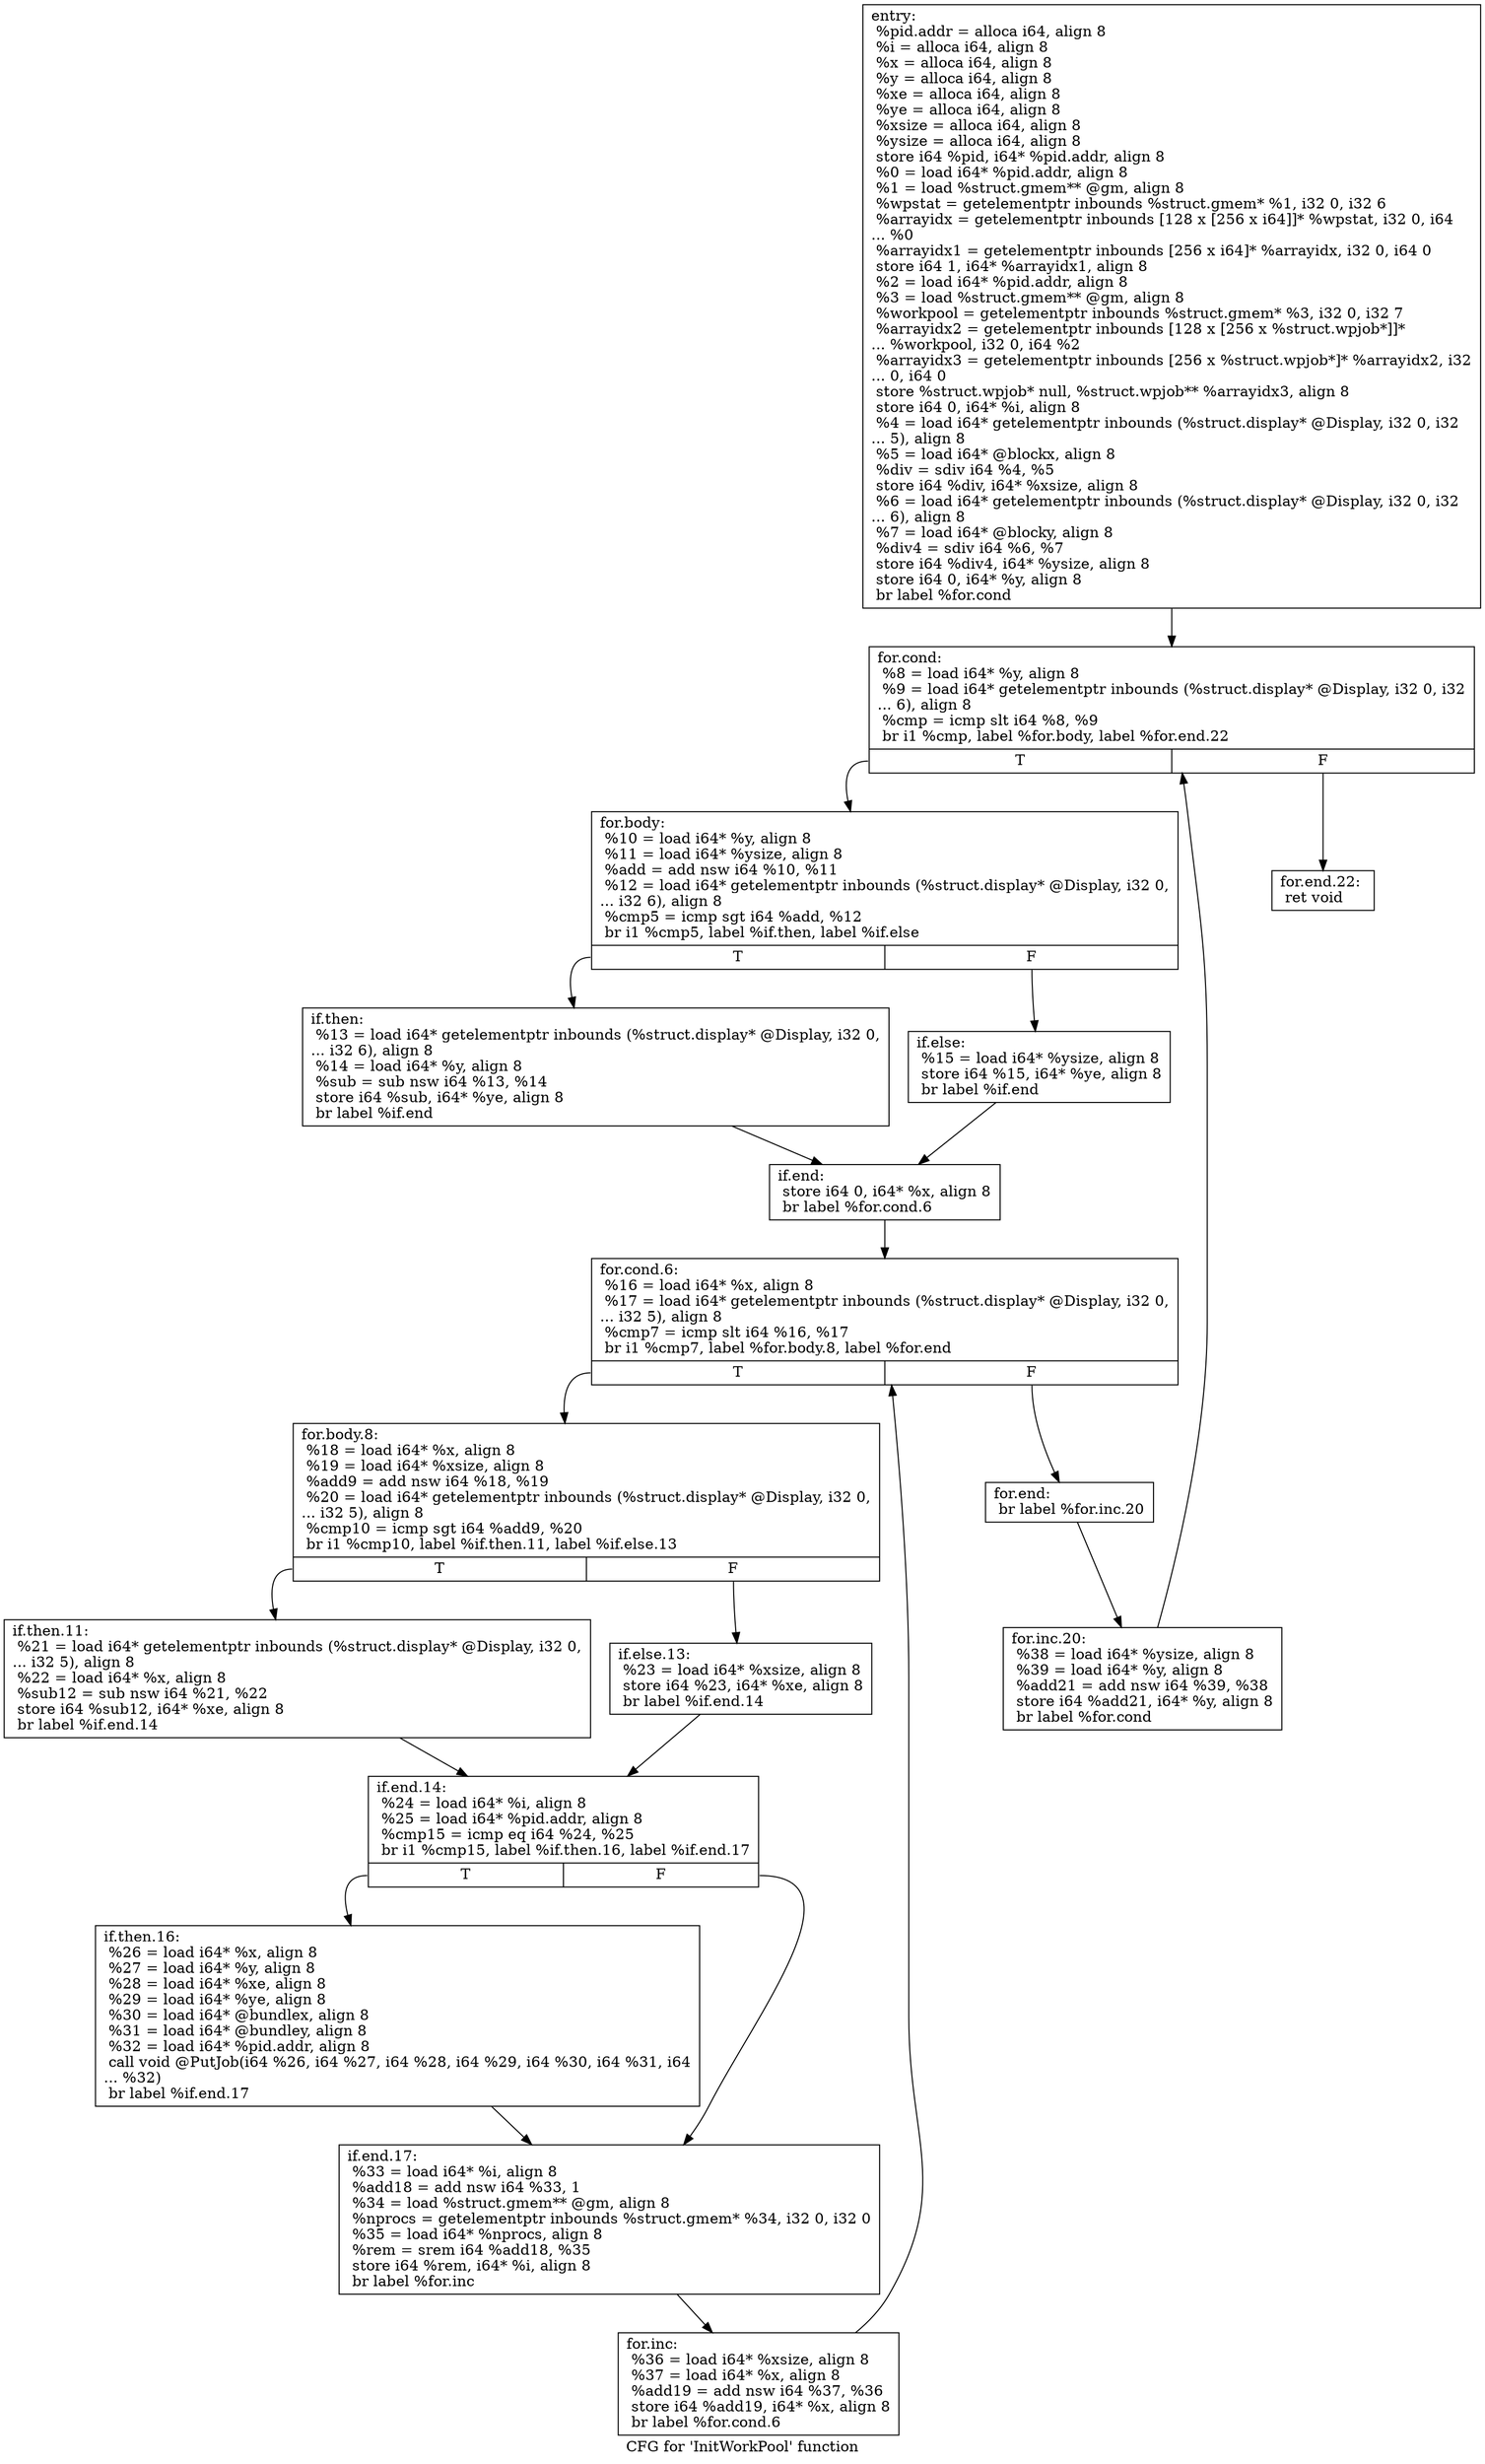 digraph "CFG for 'InitWorkPool' function" {
	label="CFG for 'InitWorkPool' function";

	Node0x60f0e20 [shape=record,label="{entry:\l  %pid.addr = alloca i64, align 8\l  %i = alloca i64, align 8\l  %x = alloca i64, align 8\l  %y = alloca i64, align 8\l  %xe = alloca i64, align 8\l  %ye = alloca i64, align 8\l  %xsize = alloca i64, align 8\l  %ysize = alloca i64, align 8\l  store i64 %pid, i64* %pid.addr, align 8\l  %0 = load i64* %pid.addr, align 8\l  %1 = load %struct.gmem** @gm, align 8\l  %wpstat = getelementptr inbounds %struct.gmem* %1, i32 0, i32 6\l  %arrayidx = getelementptr inbounds [128 x [256 x i64]]* %wpstat, i32 0, i64\l... %0\l  %arrayidx1 = getelementptr inbounds [256 x i64]* %arrayidx, i32 0, i64 0\l  store i64 1, i64* %arrayidx1, align 8\l  %2 = load i64* %pid.addr, align 8\l  %3 = load %struct.gmem** @gm, align 8\l  %workpool = getelementptr inbounds %struct.gmem* %3, i32 0, i32 7\l  %arrayidx2 = getelementptr inbounds [128 x [256 x %struct.wpjob*]]*\l... %workpool, i32 0, i64 %2\l  %arrayidx3 = getelementptr inbounds [256 x %struct.wpjob*]* %arrayidx2, i32\l... 0, i64 0\l  store %struct.wpjob* null, %struct.wpjob** %arrayidx3, align 8\l  store i64 0, i64* %i, align 8\l  %4 = load i64* getelementptr inbounds (%struct.display* @Display, i32 0, i32\l... 5), align 8\l  %5 = load i64* @blockx, align 8\l  %div = sdiv i64 %4, %5\l  store i64 %div, i64* %xsize, align 8\l  %6 = load i64* getelementptr inbounds (%struct.display* @Display, i32 0, i32\l... 6), align 8\l  %7 = load i64* @blocky, align 8\l  %div4 = sdiv i64 %6, %7\l  store i64 %div4, i64* %ysize, align 8\l  store i64 0, i64* %y, align 8\l  br label %for.cond\l}"];
	Node0x60f0e20 -> Node0x60f0e70;
	Node0x60f0e70 [shape=record,label="{for.cond:                                         \l  %8 = load i64* %y, align 8\l  %9 = load i64* getelementptr inbounds (%struct.display* @Display, i32 0, i32\l... 6), align 8\l  %cmp = icmp slt i64 %8, %9\l  br i1 %cmp, label %for.body, label %for.end.22\l|{<s0>T|<s1>F}}"];
	Node0x60f0e70:s0 -> Node0x60f0ec0;
	Node0x60f0e70:s1 -> Node0x60f1320;
	Node0x60f0ec0 [shape=record,label="{for.body:                                         \l  %10 = load i64* %y, align 8\l  %11 = load i64* %ysize, align 8\l  %add = add nsw i64 %10, %11\l  %12 = load i64* getelementptr inbounds (%struct.display* @Display, i32 0,\l... i32 6), align 8\l  %cmp5 = icmp sgt i64 %add, %12\l  br i1 %cmp5, label %if.then, label %if.else\l|{<s0>T|<s1>F}}"];
	Node0x60f0ec0:s0 -> Node0x60f0f10;
	Node0x60f0ec0:s1 -> Node0x60f0f60;
	Node0x60f0f10 [shape=record,label="{if.then:                                          \l  %13 = load i64* getelementptr inbounds (%struct.display* @Display, i32 0,\l... i32 6), align 8\l  %14 = load i64* %y, align 8\l  %sub = sub nsw i64 %13, %14\l  store i64 %sub, i64* %ye, align 8\l  br label %if.end\l}"];
	Node0x60f0f10 -> Node0x60f0fb0;
	Node0x60f0f60 [shape=record,label="{if.else:                                          \l  %15 = load i64* %ysize, align 8\l  store i64 %15, i64* %ye, align 8\l  br label %if.end\l}"];
	Node0x60f0f60 -> Node0x60f0fb0;
	Node0x60f0fb0 [shape=record,label="{if.end:                                           \l  store i64 0, i64* %x, align 8\l  br label %for.cond.6\l}"];
	Node0x60f0fb0 -> Node0x60f1000;
	Node0x60f1000 [shape=record,label="{for.cond.6:                                       \l  %16 = load i64* %x, align 8\l  %17 = load i64* getelementptr inbounds (%struct.display* @Display, i32 0,\l... i32 5), align 8\l  %cmp7 = icmp slt i64 %16, %17\l  br i1 %cmp7, label %for.body.8, label %for.end\l|{<s0>T|<s1>F}}"];
	Node0x60f1000:s0 -> Node0x60f1050;
	Node0x60f1000:s1 -> Node0x60f1280;
	Node0x60f1050 [shape=record,label="{for.body.8:                                       \l  %18 = load i64* %x, align 8\l  %19 = load i64* %xsize, align 8\l  %add9 = add nsw i64 %18, %19\l  %20 = load i64* getelementptr inbounds (%struct.display* @Display, i32 0,\l... i32 5), align 8\l  %cmp10 = icmp sgt i64 %add9, %20\l  br i1 %cmp10, label %if.then.11, label %if.else.13\l|{<s0>T|<s1>F}}"];
	Node0x60f1050:s0 -> Node0x60f10a0;
	Node0x60f1050:s1 -> Node0x60f10f0;
	Node0x60f10a0 [shape=record,label="{if.then.11:                                       \l  %21 = load i64* getelementptr inbounds (%struct.display* @Display, i32 0,\l... i32 5), align 8\l  %22 = load i64* %x, align 8\l  %sub12 = sub nsw i64 %21, %22\l  store i64 %sub12, i64* %xe, align 8\l  br label %if.end.14\l}"];
	Node0x60f10a0 -> Node0x60f1140;
	Node0x60f10f0 [shape=record,label="{if.else.13:                                       \l  %23 = load i64* %xsize, align 8\l  store i64 %23, i64* %xe, align 8\l  br label %if.end.14\l}"];
	Node0x60f10f0 -> Node0x60f1140;
	Node0x60f1140 [shape=record,label="{if.end.14:                                        \l  %24 = load i64* %i, align 8\l  %25 = load i64* %pid.addr, align 8\l  %cmp15 = icmp eq i64 %24, %25\l  br i1 %cmp15, label %if.then.16, label %if.end.17\l|{<s0>T|<s1>F}}"];
	Node0x60f1140:s0 -> Node0x60f1190;
	Node0x60f1140:s1 -> Node0x60f11e0;
	Node0x60f1190 [shape=record,label="{if.then.16:                                       \l  %26 = load i64* %x, align 8\l  %27 = load i64* %y, align 8\l  %28 = load i64* %xe, align 8\l  %29 = load i64* %ye, align 8\l  %30 = load i64* @bundlex, align 8\l  %31 = load i64* @bundley, align 8\l  %32 = load i64* %pid.addr, align 8\l  call void @PutJob(i64 %26, i64 %27, i64 %28, i64 %29, i64 %30, i64 %31, i64\l... %32)\l  br label %if.end.17\l}"];
	Node0x60f1190 -> Node0x60f11e0;
	Node0x60f11e0 [shape=record,label="{if.end.17:                                        \l  %33 = load i64* %i, align 8\l  %add18 = add nsw i64 %33, 1\l  %34 = load %struct.gmem** @gm, align 8\l  %nprocs = getelementptr inbounds %struct.gmem* %34, i32 0, i32 0\l  %35 = load i64* %nprocs, align 8\l  %rem = srem i64 %add18, %35\l  store i64 %rem, i64* %i, align 8\l  br label %for.inc\l}"];
	Node0x60f11e0 -> Node0x60f1230;
	Node0x60f1230 [shape=record,label="{for.inc:                                          \l  %36 = load i64* %xsize, align 8\l  %37 = load i64* %x, align 8\l  %add19 = add nsw i64 %37, %36\l  store i64 %add19, i64* %x, align 8\l  br label %for.cond.6\l}"];
	Node0x60f1230 -> Node0x60f1000;
	Node0x60f1280 [shape=record,label="{for.end:                                          \l  br label %for.inc.20\l}"];
	Node0x60f1280 -> Node0x60f12d0;
	Node0x60f12d0 [shape=record,label="{for.inc.20:                                       \l  %38 = load i64* %ysize, align 8\l  %39 = load i64* %y, align 8\l  %add21 = add nsw i64 %39, %38\l  store i64 %add21, i64* %y, align 8\l  br label %for.cond\l}"];
	Node0x60f12d0 -> Node0x60f0e70;
	Node0x60f1320 [shape=record,label="{for.end.22:                                       \l  ret void\l}"];
}
